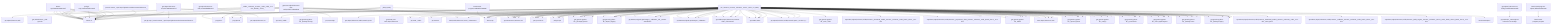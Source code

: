 graph TD
    app-mlperf-inference,d775cac873ee4231_(_nvidia,_retinanet,_tensorrt,_cuda,_valid,_r4.1-dev_default,_server_) --> detect,os
    app-mlperf-inference,d775cac873ee4231_(_nvidia,_retinanet,_tensorrt,_cuda,_valid,_r4.1-dev_default,_server_) --> get,sys-utils-cm
    app-mlperf-inference,d775cac873ee4231_(_nvidia,_retinanet,_tensorrt,_cuda,_valid,_r4.1-dev_default,_server_) --> get,python
    get-mlperf-inference-src,4b57186581024797 --> detect,os
    get-mlperf-inference-src,4b57186581024797 --> get,python3
    get-git-repo,ed603e7292974f10_(_branch.master,_repo.https://github.com/mlcommons/inference_) --> detect,os
    get-mlperf-inference-src,4b57186581024797 --> get,git,repo,_branch.master,_repo.https://github.com/mlcommons/inference
    app-mlperf-inference,d775cac873ee4231_(_nvidia,_retinanet,_tensorrt,_cuda,_valid,_r4.1-dev_default,_server_) --> get,mlcommons,inference,src
    pull-git-repo,c23132ed65c4421d --> detect,os
    app-mlperf-inference,d775cac873ee4231_(_nvidia,_retinanet,_tensorrt,_cuda,_valid,_r4.1-dev_default,_server_) --> pull,git,repo
    get-mlperf-inference-utils,e341e5f86d8342e5 --> get,mlperf,inference,src
    app-mlperf-inference,d775cac873ee4231_(_nvidia,_retinanet,_tensorrt,_cuda,_valid,_r4.1-dev_default,_server_) --> get,mlperf,inference,utils
    get-cuda-devices,7a3ede4d3558427a_(_with-pycuda_) --> get,cuda,_toolkit
    get-cuda-devices,7a3ede4d3558427a_(_with-pycuda_) --> get,python3
    get-cuda-devices,7a3ede4d3558427a_(_with-pycuda_) --> get,generic-python-lib,_package.pycuda
    get-cuda-devices,7a3ede4d3558427a_(_with-pycuda_) --> get,generic-python-lib,_package.numpy
    app-mlperf-inference,d775cac873ee4231_(_nvidia,_retinanet,_tensorrt,_cuda,_valid,_r4.1-dev_default,_server_) --> get,cuda-devices,_with-pycuda
    app-mlperf-inference-nvidia,bc3b17fb430f4732_(_run_harness,_tensorrt,_retinanet,_server,_cuda,_rtx_4090_) --> detect,os
    detect-cpu,586c8a43320142f7 --> detect,os
    app-mlperf-inference-nvidia,bc3b17fb430f4732_(_run_harness,_tensorrt,_retinanet,_server,_cuda,_rtx_4090_) --> detect,cpu
    app-mlperf-inference-nvidia,bc3b17fb430f4732_(_run_harness,_tensorrt,_retinanet,_server,_cuda,_rtx_4090_) --> get,sys-utils-cm
    app-mlperf-inference-nvidia,bc3b17fb430f4732_(_run_harness,_tensorrt,_retinanet,_server,_cuda,_rtx_4090_) --> get,mlperf,inference,nvidia,scratch,space
    app-mlperf-inference-nvidia,bc3b17fb430f4732_(_run_harness,_tensorrt,_retinanet,_server,_cuda,_rtx_4090_) --> get,generic-python-lib,_mlperf_logging
    app-mlperf-inference-nvidia,bc3b17fb430f4732_(_run_harness,_tensorrt,_retinanet,_server,_cuda,_rtx_4090_) --> get,dataset,original,openimages,_validation,_full,_custom-annotations
    app-mlperf-inference-nvidia,bc3b17fb430f4732_(_run_harness,_tensorrt,_retinanet,_server,_cuda,_rtx_4090_) --> get,dataset,original,openimages,_calibration
    app-mlperf-inference-nvidia,bc3b17fb430f4732_(_run_harness,_tensorrt,_retinanet,_server,_cuda,_rtx_4090_) --> get,mlcommons,inference,src
    app-mlperf-inference-nvidia,bc3b17fb430f4732_(_run_harness,_tensorrt,_retinanet,_server,_cuda,_rtx_4090_) --> get,nvidia,mlperf,inference,common-code,_mlcommons
    pull-git-repo,c23132ed65c4421d --> detect,os
    app-mlperf-inference-nvidia,bc3b17fb430f4732_(_run_harness,_tensorrt,_retinanet,_server,_cuda,_rtx_4090_) --> pull,git,repo
    generate-mlperf-inference-user-conf,3af4475745964b93 --> detect,os
    detect-cpu,586c8a43320142f7 --> detect,os
    generate-mlperf-inference-user-conf,3af4475745964b93 --> detect,cpu
    generate-mlperf-inference-user-conf,3af4475745964b93 --> get,python
    generate-mlperf-inference-user-conf,3af4475745964b93 --> get,mlcommons,inference,src
    get-mlperf-inference-sut-configs,c2fbf72009e2445b --> get,cache,dir,_name.mlperf-inference-sut-configs
    generate-mlperf-inference-user-conf,3af4475745964b93 --> get,sut,configs
    app-mlperf-inference-nvidia,bc3b17fb430f4732_(_run_harness,_tensorrt,_retinanet,_server,_cuda,_rtx_4090_) --> generate,user-conf,mlperf,inference
    app-mlperf-inference-nvidia,bc3b17fb430f4732_(_run_harness,_tensorrt,_retinanet,_server,_cuda,_rtx_4090_) --> get,generic-python-lib,_package.pycuda
    app-mlperf-inference-nvidia,bc3b17fb430f4732_(_run_harness,_tensorrt,_retinanet,_server,_cuda,_rtx_4090_) --> get,nvidia,mitten
    app-mlperf-inference-nvidia,bc3b17fb430f4732_(_run_harness,_tensorrt,_retinanet,_server,_cuda,_rtx_4090_) --> get,cuda,_cudnn
    app-mlperf-inference-nvidia,bc3b17fb430f4732_(_run_harness,_tensorrt,_retinanet,_server,_cuda,_rtx_4090_) --> get,tensorrt
    app-mlperf-inference-nvidia,bc3b17fb430f4732_(_run_harness,_tensorrt,_retinanet,_server,_cuda,_rtx_4090_) --> build,nvidia,inference,server,_mlcommons
    app-mlperf-inference-nvidia,bc3b17fb430f4732_(_build_engine,_tensorrt,_retinanet,_server,_cuda,_batch_size.8,_batch_size.2,_v4.1-dev_) --> detect,os
    detect-cpu,586c8a43320142f7 --> detect,os
    app-mlperf-inference-nvidia,bc3b17fb430f4732_(_build_engine,_tensorrt,_retinanet,_server,_cuda,_batch_size.8,_batch_size.2,_v4.1-dev_) --> detect,cpu
    app-mlperf-inference-nvidia,bc3b17fb430f4732_(_build_engine,_tensorrt,_retinanet,_server,_cuda,_batch_size.8,_batch_size.2,_v4.1-dev_) --> get,sys-utils-cm
    app-mlperf-inference-nvidia,bc3b17fb430f4732_(_build_engine,_tensorrt,_retinanet,_server,_cuda,_batch_size.8,_batch_size.2,_v4.1-dev_) --> get,mlperf,inference,nvidia,scratch,space,_version.4_0
    app-mlperf-inference-nvidia,bc3b17fb430f4732_(_build_engine,_tensorrt,_retinanet,_server,_cuda,_batch_size.8,_batch_size.2,_v4.1-dev_) --> get,generic-python-lib,_mlperf_logging
    app-mlperf-inference-nvidia,bc3b17fb430f4732_(_build_engine,_tensorrt,_retinanet,_server,_cuda,_batch_size.8,_batch_size.2,_v4.1-dev_) --> get,dataset,original,openimages,_validation,_full,_custom-annotations
    app-mlperf-inference-nvidia,bc3b17fb430f4732_(_build_engine,_tensorrt,_retinanet,_server,_cuda,_batch_size.8,_batch_size.2,_v4.1-dev_) --> get,dataset,original,openimages,_calibration
    app-mlperf-inference-nvidia,bc3b17fb430f4732_(_build_engine,_tensorrt,_retinanet,_server,_cuda,_batch_size.8,_batch_size.2,_v4.1-dev_) --> get,mlcommons,inference,src
    app-mlperf-inference-nvidia,bc3b17fb430f4732_(_build_engine,_tensorrt,_retinanet,_server,_cuda,_batch_size.8,_batch_size.2,_v4.1-dev_) --> get,nvidia,mlperf,inference,common-code,_mlcommons
    pull-git-repo,c23132ed65c4421d --> detect,os
    app-mlperf-inference-nvidia,bc3b17fb430f4732_(_build_engine,_tensorrt,_retinanet,_server,_cuda,_batch_size.8,_batch_size.2,_v4.1-dev_) --> pull,git,repo
    app-mlperf-inference-nvidia,bc3b17fb430f4732_(_build_engine,_tensorrt,_retinanet,_server,_cuda,_batch_size.8,_batch_size.2,_v4.1-dev_) --> get,generic-python-lib,_package.pycuda
    app-mlperf-inference-nvidia,bc3b17fb430f4732_(_build_engine,_tensorrt,_retinanet,_server,_cuda,_batch_size.8,_batch_size.2,_v4.1-dev_) --> get,nvidia,mitten
    app-mlperf-inference-nvidia,bc3b17fb430f4732_(_build_engine,_tensorrt,_retinanet,_server,_cuda,_batch_size.8,_batch_size.2,_v4.1-dev_) --> get,cuda,_cudnn
    app-mlperf-inference-nvidia,bc3b17fb430f4732_(_build_engine,_tensorrt,_retinanet,_server,_cuda,_batch_size.8,_batch_size.2,_v4.1-dev_) --> get,tensorrt
    app-mlperf-inference-nvidia,bc3b17fb430f4732_(_build_engine,_tensorrt,_retinanet,_server,_cuda,_batch_size.8,_batch_size.2,_v4.1-dev_) --> build,nvidia,inference,server,_mlcommons
    app-mlperf-inference-nvidia,bc3b17fb430f4732_(_preprocess_data,_tensorrt,_retinanet,_cuda,_batch_size.2,_v4.1-dev_) --> detect,os
    detect-cpu,586c8a43320142f7 --> detect,os
    app-mlperf-inference-nvidia,bc3b17fb430f4732_(_preprocess_data,_tensorrt,_retinanet,_cuda,_batch_size.2,_v4.1-dev_) --> detect,cpu
    app-mlperf-inference-nvidia,bc3b17fb430f4732_(_preprocess_data,_tensorrt,_retinanet,_cuda,_batch_size.2,_v4.1-dev_) --> get,sys-utils-cm
    app-mlperf-inference-nvidia,bc3b17fb430f4732_(_preprocess_data,_tensorrt,_retinanet,_cuda,_batch_size.2,_v4.1-dev_) --> get,mlperf,inference,nvidia,scratch,space,_version.4_0
    app-mlperf-inference-nvidia,bc3b17fb430f4732_(_preprocess_data,_tensorrt,_retinanet,_cuda,_batch_size.2,_v4.1-dev_) --> get,generic-python-lib,_mlperf_logging
    app-mlperf-inference-nvidia,bc3b17fb430f4732_(_preprocess_data,_tensorrt,_retinanet,_cuda,_batch_size.2,_v4.1-dev_) --> get,dataset,original,openimages,_validation,_full,_custom-annotations
    app-mlperf-inference-nvidia,bc3b17fb430f4732_(_preprocess_data,_tensorrt,_retinanet,_cuda,_batch_size.2,_v4.1-dev_) --> get,dataset,original,openimages,_calibration
    app-mlperf-inference-nvidia,bc3b17fb430f4732_(_preprocess_data,_tensorrt,_retinanet,_cuda,_batch_size.2,_v4.1-dev_) --> get,mlcommons,inference,src
    app-mlperf-inference-nvidia,bc3b17fb430f4732_(_preprocess_data,_tensorrt,_retinanet,_cuda,_batch_size.2,_v4.1-dev_) --> get,nvidia,mlperf,inference,common-code,_mlcommons
    pull-git-repo,c23132ed65c4421d --> detect,os
    app-mlperf-inference-nvidia,bc3b17fb430f4732_(_preprocess_data,_tensorrt,_retinanet,_cuda,_batch_size.2,_v4.1-dev_) --> pull,git,repo
    app-mlperf-inference-nvidia,bc3b17fb430f4732_(_preprocess_data,_tensorrt,_retinanet,_cuda,_batch_size.2,_v4.1-dev_) --> get,generic-python-lib,_package.pycuda
    app-mlperf-inference-nvidia,bc3b17fb430f4732_(_preprocess_data,_tensorrt,_retinanet,_cuda,_batch_size.2,_v4.1-dev_) --> get,nvidia,mitten
    app-mlperf-inference-nvidia,bc3b17fb430f4732_(_preprocess_data,_tensorrt,_retinanet,_cuda,_batch_size.2,_v4.1-dev_) --> get,generic-python-lib,_Pillow
    app-mlperf-inference-nvidia,bc3b17fb430f4732_(_preprocess_data,_tensorrt,_retinanet,_cuda,_batch_size.2,_v4.1-dev_) --> get,generic-python-lib,_opencv-python
    app-mlperf-inference-nvidia,bc3b17fb430f4732_(_preprocess_data,_tensorrt,_retinanet,_cuda,_batch_size.2,_v4.1-dev_) --> get,generic-python-lib,_numpy
    app-mlperf-inference-nvidia,bc3b17fb430f4732_(_preprocess_data,_tensorrt,_retinanet,_cuda,_batch_size.2,_v4.1-dev_) --> get,generic-python-lib,_pycocotools
    app-mlperf-inference-nvidia,bc3b17fb430f4732_(_preprocess_data,_tensorrt,_retinanet,_cuda,_batch_size.2,_v4.1-dev_) --> get,generic-python-lib,_onnx-graphsurgeon
    app-mlperf-inference-nvidia,bc3b17fb430f4732_(_preprocess_data,_tensorrt,_retinanet,_cuda,_batch_size.2,_v4.1-dev_) --> get,generic-python-lib,_package.onnx
    app-mlperf-inference-nvidia,bc3b17fb430f4732_(_preprocess_data,_tensorrt,_retinanet,_cuda,_batch_size.2,_v4.1-dev_) --> get,generic-python-lib,_package.sympy
    app-mlperf-inference-nvidia,bc3b17fb430f4732_(_preprocess_data,_tensorrt,_retinanet,_cuda,_batch_size.2,_v4.1-dev_) --> save,mlperf,inference,state
    app-mlperf-inference-nvidia,bc3b17fb430f4732_(_build_engine,_tensorrt,_retinanet,_server,_cuda,_batch_size.8,_batch_size.2,_v4.1-dev_) --> reproduce,mlperf,inference,nvidia,harness,_preprocess_data,_tensorrt,_retinanet,_cuda,_batch_size.2,_v4.1-dev
    app-mlperf-inference-nvidia,bc3b17fb430f4732_(_download_model,_tensorrt,_retinanet,_cuda,_batch_size.2,_v4.1-dev_) --> detect,os
    detect-cpu,586c8a43320142f7 --> detect,os
    app-mlperf-inference-nvidia,bc3b17fb430f4732_(_download_model,_tensorrt,_retinanet,_cuda,_batch_size.2,_v4.1-dev_) --> detect,cpu
    app-mlperf-inference-nvidia,bc3b17fb430f4732_(_download_model,_tensorrt,_retinanet,_cuda,_batch_size.2,_v4.1-dev_) --> get,sys-utils-cm
    app-mlperf-inference-nvidia,bc3b17fb430f4732_(_download_model,_tensorrt,_retinanet,_cuda,_batch_size.2,_v4.1-dev_) --> get,mlperf,inference,nvidia,scratch,space,_version.4_0
    app-mlperf-inference-nvidia,bc3b17fb430f4732_(_download_model,_tensorrt,_retinanet,_cuda,_batch_size.2,_v4.1-dev_) --> get,generic-python-lib,_mlperf_logging
    app-mlperf-inference-nvidia,bc3b17fb430f4732_(_download_model,_tensorrt,_retinanet,_cuda,_batch_size.2,_v4.1-dev_) --> get,dataset,original,openimages,_validation,_full,_custom-annotations
    app-mlperf-inference-nvidia,bc3b17fb430f4732_(_download_model,_tensorrt,_retinanet,_cuda,_batch_size.2,_v4.1-dev_) --> get,dataset,original,openimages,_calibration
    app-mlperf-inference-nvidia,bc3b17fb430f4732_(_download_model,_tensorrt,_retinanet,_cuda,_batch_size.2,_v4.1-dev_) --> get,mlcommons,inference,src
    app-mlperf-inference-nvidia,bc3b17fb430f4732_(_download_model,_tensorrt,_retinanet,_cuda,_batch_size.2,_v4.1-dev_) --> get,nvidia,mlperf,inference,common-code,_mlcommons
    pull-git-repo,c23132ed65c4421d --> detect,os
    app-mlperf-inference-nvidia,bc3b17fb430f4732_(_download_model,_tensorrt,_retinanet,_cuda,_batch_size.2,_v4.1-dev_) --> pull,git,repo
    app-mlperf-inference-nvidia,bc3b17fb430f4732_(_download_model,_tensorrt,_retinanet,_cuda,_batch_size.2,_v4.1-dev_) --> get,generic-python-lib,_package.pycuda
    app-mlperf-inference-nvidia,bc3b17fb430f4732_(_download_model,_tensorrt,_retinanet,_cuda,_batch_size.2,_v4.1-dev_) --> get,nvidia,mitten
    app-mlperf-inference-nvidia,bc3b17fb430f4732_(_download_model,_tensorrt,_retinanet,_cuda,_batch_size.2,_v4.1-dev_) --> get,generic-python-lib,_torch_cuda
    app-mlperf-inference-nvidia,bc3b17fb430f4732_(_download_model,_tensorrt,_retinanet,_cuda,_batch_size.2,_v4.1-dev_) --> get,generic-python-lib,_Pillow
    app-mlperf-inference-nvidia,bc3b17fb430f4732_(_download_model,_tensorrt,_retinanet,_cuda,_batch_size.2,_v4.1-dev_) --> get,generic-python-lib,_opencv-python
    app-mlperf-inference-nvidia,bc3b17fb430f4732_(_download_model,_tensorrt,_retinanet,_cuda,_batch_size.2,_v4.1-dev_) --> get,generic-python-lib,_numpy
    app-mlperf-inference-nvidia,bc3b17fb430f4732_(_download_model,_tensorrt,_retinanet,_cuda,_batch_size.2,_v4.1-dev_) --> get,generic-python-lib,_pycocotools
    app-mlperf-inference-nvidia,bc3b17fb430f4732_(_download_model,_tensorrt,_retinanet,_cuda,_batch_size.2,_v4.1-dev_) --> get,generic-python-lib,_onnx-graphsurgeon
    app-mlperf-inference-nvidia,bc3b17fb430f4732_(_download_model,_tensorrt,_retinanet,_cuda,_batch_size.2,_v4.1-dev_) --> get,generic-python-lib,_package.onnx
    app-mlperf-inference-nvidia,bc3b17fb430f4732_(_download_model,_tensorrt,_retinanet,_cuda,_batch_size.2,_v4.1-dev_) --> get,generic-python-lib,_package.sympy
    app-mlperf-inference-nvidia,bc3b17fb430f4732_(_download_model,_tensorrt,_retinanet,_cuda,_batch_size.2,_v4.1-dev_) --> save,mlperf,inference,state
    app-mlperf-inference-nvidia,bc3b17fb430f4732_(_build_engine,_tensorrt,_retinanet,_server,_cuda,_batch_size.8,_batch_size.2,_v4.1-dev_) --> reproduce,mlperf,inference,nvidia,harness,_download_model,_tensorrt,_retinanet,_cuda,_batch_size.2,_v4.1-dev
    app-mlperf-inference-nvidia,bc3b17fb430f4732_(_calibrate,_tensorrt,_retinanet,_cuda,_batch_size.2,_v4.1-dev_) --> detect,os
    detect-cpu,586c8a43320142f7 --> detect,os
    app-mlperf-inference-nvidia,bc3b17fb430f4732_(_calibrate,_tensorrt,_retinanet,_cuda,_batch_size.2,_v4.1-dev_) --> detect,cpu
    app-mlperf-inference-nvidia,bc3b17fb430f4732_(_calibrate,_tensorrt,_retinanet,_cuda,_batch_size.2,_v4.1-dev_) --> get,sys-utils-cm
    app-mlperf-inference-nvidia,bc3b17fb430f4732_(_calibrate,_tensorrt,_retinanet,_cuda,_batch_size.2,_v4.1-dev_) --> get,mlperf,inference,nvidia,scratch,space,_version.4_0
    app-mlperf-inference-nvidia,bc3b17fb430f4732_(_calibrate,_tensorrt,_retinanet,_cuda,_batch_size.2,_v4.1-dev_) --> get,generic-python-lib,_mlperf_logging
    app-mlperf-inference-nvidia,bc3b17fb430f4732_(_calibrate,_tensorrt,_retinanet,_cuda,_batch_size.2,_v4.1-dev_) --> get,dataset,original,openimages,_validation,_full,_custom-annotations
    app-mlperf-inference-nvidia,bc3b17fb430f4732_(_calibrate,_tensorrt,_retinanet,_cuda,_batch_size.2,_v4.1-dev_) --> get,dataset,original,openimages,_calibration
    app-mlperf-inference-nvidia,bc3b17fb430f4732_(_calibrate,_tensorrt,_retinanet,_cuda,_batch_size.2,_v4.1-dev_) --> get,mlcommons,inference,src
    app-mlperf-inference-nvidia,bc3b17fb430f4732_(_calibrate,_tensorrt,_retinanet,_cuda,_batch_size.2,_v4.1-dev_) --> get,nvidia,mlperf,inference,common-code,_mlcommons
    pull-git-repo,c23132ed65c4421d --> detect,os
    app-mlperf-inference-nvidia,bc3b17fb430f4732_(_calibrate,_tensorrt,_retinanet,_cuda,_batch_size.2,_v4.1-dev_) --> pull,git,repo
    app-mlperf-inference-nvidia,bc3b17fb430f4732_(_calibrate,_tensorrt,_retinanet,_cuda,_batch_size.2,_v4.1-dev_) --> get,generic-python-lib,_package.pycuda
    app-mlperf-inference-nvidia,bc3b17fb430f4732_(_calibrate,_tensorrt,_retinanet,_cuda,_batch_size.2,_v4.1-dev_) --> get,nvidia,mitten
    app-mlperf-inference-nvidia,bc3b17fb430f4732_(_calibrate,_tensorrt,_retinanet,_cuda,_batch_size.2,_v4.1-dev_) --> reproduce,mlperf,inference,nvidia,harness,_download_model,_tensorrt,_retinanet,_cuda,_v4.1-dev,_num-gpus.1
    app-mlperf-inference-nvidia,bc3b17fb430f4732_(_calibrate,_tensorrt,_retinanet,_cuda,_batch_size.2,_v4.1-dev_) --> get,generic-python-lib,_Pillow
    app-mlperf-inference-nvidia,bc3b17fb430f4732_(_calibrate,_tensorrt,_retinanet,_cuda,_batch_size.2,_v4.1-dev_) --> get,generic-python-lib,_opencv-python
    app-mlperf-inference-nvidia,bc3b17fb430f4732_(_calibrate,_tensorrt,_retinanet,_cuda,_batch_size.2,_v4.1-dev_) --> get,generic-python-lib,_numpy
    app-mlperf-inference-nvidia,bc3b17fb430f4732_(_calibrate,_tensorrt,_retinanet,_cuda,_batch_size.2,_v4.1-dev_) --> get,generic-python-lib,_pycocotools
    app-mlperf-inference-nvidia,bc3b17fb430f4732_(_calibrate,_tensorrt,_retinanet,_cuda,_batch_size.2,_v4.1-dev_) --> get,generic-python-lib,_onnx-graphsurgeon
    app-mlperf-inference-nvidia,bc3b17fb430f4732_(_calibrate,_tensorrt,_retinanet,_cuda,_batch_size.2,_v4.1-dev_) --> get,generic-python-lib,_package.onnx
    app-mlperf-inference-nvidia,bc3b17fb430f4732_(_calibrate,_tensorrt,_retinanet,_cuda,_batch_size.2,_v4.1-dev_) --> get,generic-python-lib,_package.sympy
    app-mlperf-inference-nvidia,bc3b17fb430f4732_(_calibrate,_tensorrt,_retinanet,_cuda,_batch_size.2,_v4.1-dev_) --> save,mlperf,inference,state
    app-mlperf-inference-nvidia,bc3b17fb430f4732_(_build_engine,_tensorrt,_retinanet,_server,_cuda,_batch_size.8,_batch_size.2,_v4.1-dev_) --> reproduce,mlperf,inference,nvidia,harness,_calibrate,_tensorrt,_retinanet,_cuda,_batch_size.2,_v4.1-dev
    app-mlperf-inference-nvidia,bc3b17fb430f4732_(_build_engine,_tensorrt,_retinanet,_server,_cuda,_batch_size.8,_batch_size.2,_v4.1-dev_) --> get,generic-python-lib,_Pillow
    app-mlperf-inference-nvidia,bc3b17fb430f4732_(_build_engine,_tensorrt,_retinanet,_server,_cuda,_batch_size.8,_batch_size.2,_v4.1-dev_) --> get,generic-python-lib,_opencv-python
    app-mlperf-inference-nvidia,bc3b17fb430f4732_(_build_engine,_tensorrt,_retinanet,_server,_cuda,_batch_size.8,_batch_size.2,_v4.1-dev_) --> get,generic-python-lib,_numpy
    app-mlperf-inference-nvidia,bc3b17fb430f4732_(_build_engine,_tensorrt,_retinanet,_server,_cuda,_batch_size.8,_batch_size.2,_v4.1-dev_) --> get,generic-python-lib,_pycocotools
    app-mlperf-inference-nvidia,bc3b17fb430f4732_(_build_engine,_tensorrt,_retinanet,_server,_cuda,_batch_size.8,_batch_size.2,_v4.1-dev_) --> get,generic-python-lib,_onnx-graphsurgeon
    app-mlperf-inference-nvidia,bc3b17fb430f4732_(_build_engine,_tensorrt,_retinanet,_server,_cuda,_batch_size.8,_batch_size.2,_v4.1-dev_) --> get,generic-python-lib,_package.onnx
    app-mlperf-inference-nvidia,bc3b17fb430f4732_(_build_engine,_tensorrt,_retinanet,_server,_cuda,_batch_size.8,_batch_size.2,_v4.1-dev_) --> get,generic-python-lib,_package.sympy
    app-mlperf-inference-nvidia,bc3b17fb430f4732_(_build_engine,_tensorrt,_retinanet,_server,_cuda,_batch_size.8,_batch_size.2,_v4.1-dev_) --> save,mlperf,inference,state
    app-mlperf-inference-nvidia,bc3b17fb430f4732_(_run_harness,_tensorrt,_retinanet,_server,_cuda,_rtx_4090_) --> reproduce,mlperf,inference,nvidia,harness,_build_engine,_tensorrt,_retinanet,_server,_cuda,_batch_size.8,_batch_size.2,_v4.1-dev
    app-mlperf-inference-nvidia,bc3b17fb430f4732_(_run_harness,_tensorrt,_retinanet,_server,_cuda,_rtx_4090_) --> reproduce,mlperf,inference,nvidia,harness,_preprocess_data,_tensorrt,_retinanet,_cuda,_batch_size.2,_v4.1-dev
    app-mlperf-inference-nvidia,bc3b17fb430f4732_(_run_harness,_tensorrt,_retinanet,_server,_cuda,_rtx_4090_) --> get,generic-python-lib,_Pillow
    app-mlperf-inference-nvidia,bc3b17fb430f4732_(_run_harness,_tensorrt,_retinanet,_server,_cuda,_rtx_4090_) --> get,generic-python-lib,_opencv-python
    app-mlperf-inference-nvidia,bc3b17fb430f4732_(_run_harness,_tensorrt,_retinanet,_server,_cuda,_rtx_4090_) --> get,generic-python-lib,_numpy
    app-mlperf-inference-nvidia,bc3b17fb430f4732_(_run_harness,_tensorrt,_retinanet,_server,_cuda,_rtx_4090_) --> get,generic-python-lib,_pycocotools
    app-mlperf-inference-nvidia,bc3b17fb430f4732_(_run_harness,_tensorrt,_retinanet,_server,_cuda,_rtx_4090_) --> get,generic-python-lib,_onnx-graphsurgeon
    app-mlperf-inference-nvidia,bc3b17fb430f4732_(_run_harness,_tensorrt,_retinanet,_server,_cuda,_rtx_4090_) --> get,generic-python-lib,_package.onnx
    app-mlperf-inference-nvidia,bc3b17fb430f4732_(_run_harness,_tensorrt,_retinanet,_server,_cuda,_rtx_4090_) --> get,generic-python-lib,_package.sympy
    detect-cpu,586c8a43320142f7 --> detect,os
    benchmark-program,19f369ef47084895 --> detect,cpu
    benchmark-program-mlperf,cfff0132a8aa4018 --> benchmark-program,program
    app-mlperf-inference-nvidia,bc3b17fb430f4732_(_run_harness,_tensorrt,_retinanet,_server,_cuda,_rtx_4090_) --> benchmark-mlperf